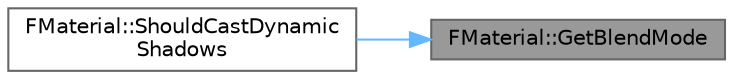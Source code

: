 digraph "FMaterial::GetBlendMode"
{
 // INTERACTIVE_SVG=YES
 // LATEX_PDF_SIZE
  bgcolor="transparent";
  edge [fontname=Helvetica,fontsize=10,labelfontname=Helvetica,labelfontsize=10];
  node [fontname=Helvetica,fontsize=10,shape=box,height=0.2,width=0.4];
  rankdir="RL";
  Node1 [id="Node000001",label="FMaterial::GetBlendMode",height=0.2,width=0.4,color="gray40", fillcolor="grey60", style="filled", fontcolor="black",tooltip=" "];
  Node1 -> Node2 [id="edge1_Node000001_Node000002",dir="back",color="steelblue1",style="solid",tooltip=" "];
  Node2 [id="Node000002",label="FMaterial::ShouldCastDynamic\lShadows",height=0.2,width=0.4,color="grey40", fillcolor="white", style="filled",URL="$db/d78/classFMaterial.html#aa43c8966f14f208967c711c1331e15fd",tooltip="Returns whether this material should be considered for casting dynamic shadows."];
}
